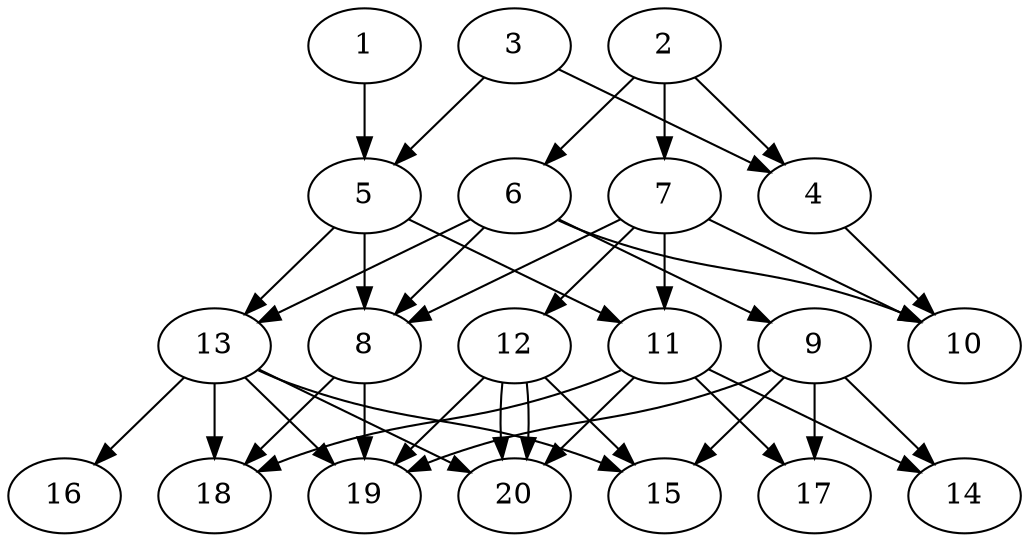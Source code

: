// DAG automatically generated by daggen at Tue Jul 23 14:23:30 2019
// ./daggen --dot -n 20 --ccr 0.5 --fat 0.6 --regular 0.5 --density 0.6 --mindata 5242880 --maxdata 52428800 
digraph G {
  1 [size="16031744", alpha="0.13", expect_size="8015872"] 
  1 -> 5 [size ="8015872"]
  2 [size="84256768", alpha="0.10", expect_size="42128384"] 
  2 -> 4 [size ="42128384"]
  2 -> 6 [size ="42128384"]
  2 -> 7 [size ="42128384"]
  3 [size="77594624", alpha="0.19", expect_size="38797312"] 
  3 -> 4 [size ="38797312"]
  3 -> 5 [size ="38797312"]
  4 [size="62871552", alpha="0.18", expect_size="31435776"] 
  4 -> 10 [size ="31435776"]
  5 [size="89718784", alpha="0.15", expect_size="44859392"] 
  5 -> 8 [size ="44859392"]
  5 -> 11 [size ="44859392"]
  5 -> 13 [size ="44859392"]
  6 [size="89575424", alpha="0.05", expect_size="44787712"] 
  6 -> 8 [size ="44787712"]
  6 -> 9 [size ="44787712"]
  6 -> 10 [size ="44787712"]
  6 -> 13 [size ="44787712"]
  7 [size="70135808", alpha="0.17", expect_size="35067904"] 
  7 -> 8 [size ="35067904"]
  7 -> 10 [size ="35067904"]
  7 -> 11 [size ="35067904"]
  7 -> 12 [size ="35067904"]
  8 [size="88309760", alpha="0.17", expect_size="44154880"] 
  8 -> 18 [size ="44154880"]
  8 -> 19 [size ="44154880"]
  9 [size="42426368", alpha="0.11", expect_size="21213184"] 
  9 -> 14 [size ="21213184"]
  9 -> 15 [size ="21213184"]
  9 -> 17 [size ="21213184"]
  9 -> 19 [size ="21213184"]
  10 [size="43237376", alpha="0.03", expect_size="21618688"] 
  11 [size="28450816", alpha="0.02", expect_size="14225408"] 
  11 -> 14 [size ="14225408"]
  11 -> 17 [size ="14225408"]
  11 -> 18 [size ="14225408"]
  11 -> 20 [size ="14225408"]
  12 [size="92037120", alpha="0.08", expect_size="46018560"] 
  12 -> 15 [size ="46018560"]
  12 -> 19 [size ="46018560"]
  12 -> 20 [size ="46018560"]
  12 -> 20 [size ="46018560"]
  13 [size="46387200", alpha="0.15", expect_size="23193600"] 
  13 -> 15 [size ="23193600"]
  13 -> 16 [size ="23193600"]
  13 -> 18 [size ="23193600"]
  13 -> 19 [size ="23193600"]
  13 -> 20 [size ="23193600"]
  14 [size="40036352", alpha="0.20", expect_size="20018176"] 
  15 [size="28796928", alpha="0.14", expect_size="14398464"] 
  16 [size="100444160", alpha="0.10", expect_size="50222080"] 
  17 [size="31201280", alpha="0.17", expect_size="15600640"] 
  18 [size="15665152", alpha="0.12", expect_size="7832576"] 
  19 [size="98035712", alpha="0.19", expect_size="49017856"] 
  20 [size="56510464", alpha="0.09", expect_size="28255232"] 
}
